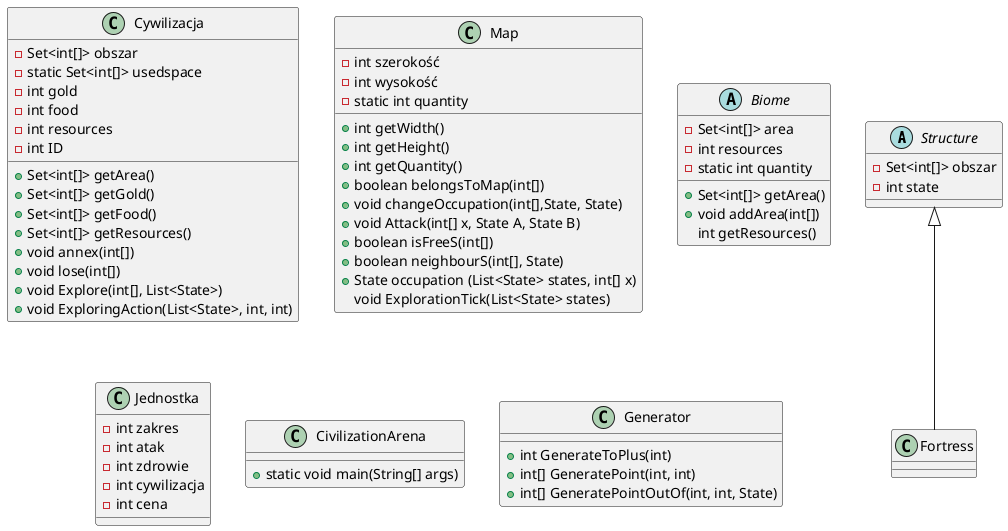 @startuml
'https://plantuml.com/class-diagram

abstract class Structure
Structure : -Set<int[]> obszar
Structure : -int state
class Cywilizacja
Cywilizacja : -Set<int[]> obszar
Cywilizacja : -static Set<int[]> usedspace
Cywilizacja : -int gold
Cywilizacja : -int food
Cywilizacja : -int resources
Cywilizacja : -int ID
Cywilizacja : +Set<int[]> getArea()
Cywilizacja : +Set<int[]> getGold()
Cywilizacja : +Set<int[]> getFood()
Cywilizacja : +Set<int[]> getResources()
Cywilizacja : +void annex(int[])
Cywilizacja : +void lose(int[])
Cywilizacja : +void Explore(int[], List<State>)
Cywilizacja : +void ExploringAction(List<State>, int, int)


class Fortress extends Structure
class Map
Map : -int szerokość
Map : -int wysokość
Map : -static int quantity
Map : +int getWidth()
Map : +int getHeight()
Map : +int getQuantity()
Map : +boolean belongsToMap(int[])
Map : +void changeOccupation(int[],State, State)
Map : +void Attack(int[] x, State A, State B)
Map : +boolean isFreeS(int[])
Map : +boolean neighbourS(int[], State)
Map : +State occupation (List<State> states, int[] x)
Map : void ExplorationTick(List<State> states)




abstract class Biome

Biome : -Set<int[]> area
Biome : -int resources
Biome : -static int quantity
Biome : +Set<int[]> getArea()
Biome : +void addArea(int[])
Biome : int getResources()
class Jednostka
Jednostka : -int zakres
Jednostka : -int atak
Jednostka : -int zdrowie
Jednostka : -int cywilizacja
Jednostka : -int cena

class CivilizationArena
CivilizationArena : +static void main(String[] args)

class Generator

Generator : +int GenerateToPlus(int)
Generator : +int[] GeneratePoint(int, int)
Generator : +int[] GeneratePointOutOf(int, int, State)






@enduml